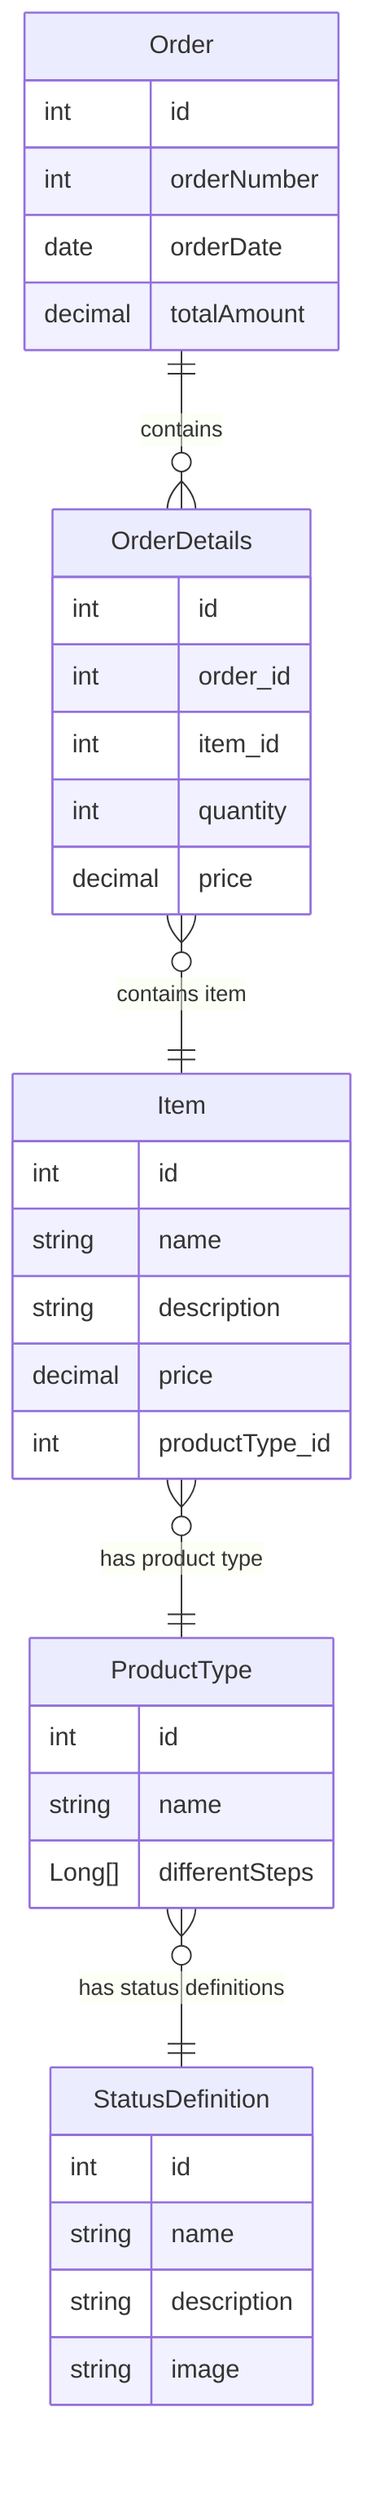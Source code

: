 erDiagram
    Order ||--o{ OrderDetails : contains
    OrderDetails }o--|| Item : "contains item"
    Item }o--|| ProductType : "has product type"
    ProductType }o--|| StatusDefinition : "has status definitions"

    Order {
        int id
        int orderNumber
        date orderDate
        decimal totalAmount
    }

    OrderDetails {
        int id
        int order_id
        int item_id
        int quantity
        decimal price
    }

    Item {
        int id
        string name
        string description
        decimal price
        int productType_id
    }

    ProductType {
        int id
        string name
        Long[] differentSteps
    }

    StatusDefinition {
        int id
        string name
        string description
        string image
    }